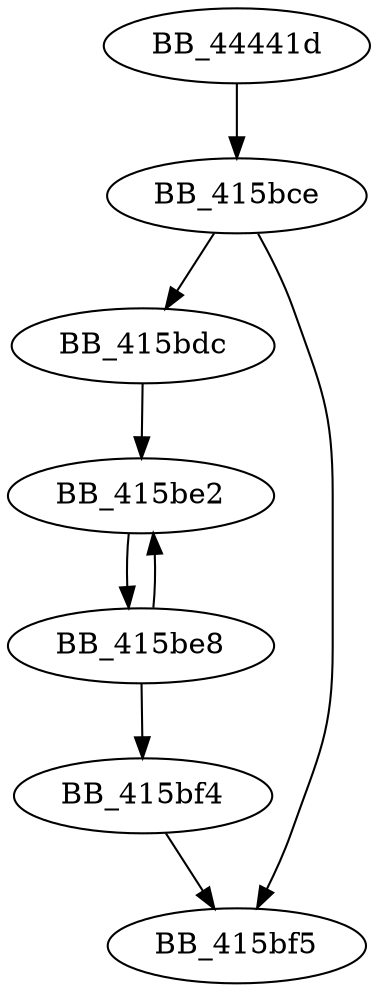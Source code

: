 DiGraph sub_44441D{
BB_415bce->BB_415bdc
BB_415bce->BB_415bf5
BB_415bdc->BB_415be2
BB_415be2->BB_415be8
BB_415be8->BB_415be2
BB_415be8->BB_415bf4
BB_415bf4->BB_415bf5
BB_44441d->BB_415bce
}
